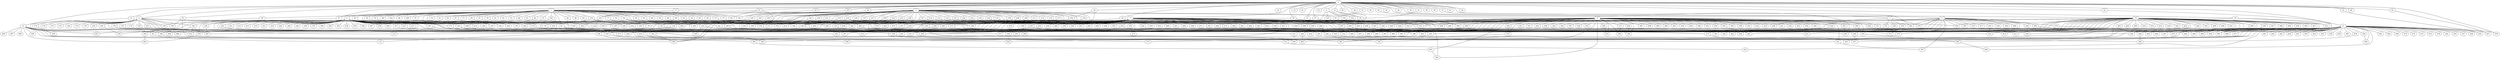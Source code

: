 
graph graphname {
    0 -- 1
0 -- 2
0 -- 3
0 -- 4
0 -- 5
0 -- 6
0 -- 7
0 -- 8
0 -- 9
0 -- 10
0 -- 11
0 -- 12
0 -- 13
0 -- 14
0 -- 15
0 -- 16
0 -- 17
0 -- 18
0 -- 19
0 -- 20
0 -- 21
0 -- 22
0 -- 23
0 -- 24
0 -- 25
0 -- 26
0 -- 27
0 -- 28
0 -- 29
0 -- 30
0 -- 31
0 -- 32
0 -- 33
0 -- 34
0 -- 35
0 -- 36
0 -- 37
0 -- 38
0 -- 39
0 -- 40
0 -- 41
0 -- 42
0 -- 43
0 -- 44
0 -- 45
0 -- 46
0 -- 47
0 -- 48
0 -- 49
0 -- 478
1 -- 50
1 -- 51
1 -- 52
1 -- 53
1 -- 54
1 -- 55
1 -- 56
1 -- 57
1 -- 58
1 -- 59
1 -- 60
1 -- 61
1 -- 62
1 -- 63
1 -- 64
1 -- 65
1 -- 66
1 -- 67
1 -- 68
1 -- 69
1 -- 70
1 -- 71
1 -- 72
1 -- 73
1 -- 74
1 -- 75
1 -- 76
1 -- 77
1 -- 78
1 -- 79
1 -- 80
1 -- 81
1 -- 82
1 -- 83
1 -- 84
1 -- 85
1 -- 86
1 -- 87
1 -- 88
1 -- 89
1 -- 90
1 -- 91
1 -- 92
1 -- 93
1 -- 94
1 -- 95
1 -- 96
1 -- 97
1 -- 98
1 -- 99
1 -- 100
1 -- 101
1 -- 102
1 -- 103
2 -- 128
2 -- 130
2 -- 131
2 -- 132
2 -- 133
2 -- 134
2 -- 129
2 -- 136
2 -- 137
2 -- 138
2 -- 139
2 -- 140
2 -- 141
2 -- 142
2 -- 143
2 -- 144
2 -- 145
2 -- 146
2 -- 147
2 -- 148
2 -- 135
2 -- 104
2 -- 105
2 -- 106
2 -- 107
2 -- 108
2 -- 109
2 -- 110
2 -- 111
2 -- 112
2 -- 113
2 -- 114
2 -- 115
2 -- 116
2 -- 117
2 -- 118
2 -- 119
2 -- 120
2 -- 121
2 -- 122
2 -- 123
2 -- 124
2 -- 125
2 -- 126
2 -- 127
2 -- 429
2 -- 395
2 -- 351
3 -- 149
3 -- 150
3 -- 151
3 -- 379
3 -- 450
4 -- 152
4 -- 154
4 -- 155
4 -- 153
5 -- 156
5 -- 157
5 -- 158
5 -- 159
5 -- 160
5 -- 161
5 -- 162
5 -- 163
5 -- 164
5 -- 165
5 -- 166
5 -- 167
5 -- 168
5 -- 169
5 -- 170
5 -- 171
5 -- 172
5 -- 173
5 -- 174
5 -- 175
5 -- 176
5 -- 177
5 -- 178
5 -- 449
5 -- 486
6 -- 179
6 -- 180
6 -- 181
6 -- 182
6 -- 183
6 -- 184
6 -- 185
6 -- 186
6 -- 187
6 -- 188
6 -- 189
6 -- 190
6 -- 191
6 -- 192
6 -- 193
6 -- 194
6 -- 195
6 -- 196
6 -- 197
6 -- 198
6 -- 199
6 -- 200
6 -- 201
6 -- 202
6 -- 203
6 -- 204
6 -- 205
6 -- 206
6 -- 207
6 -- 208
6 -- 209
6 -- 210
6 -- 211
6 -- 212
6 -- 213
6 -- 214
6 -- 215
6 -- 216
6 -- 217
6 -- 218
6 -- 219
6 -- 220
6 -- 221
6 -- 222
6 -- 223
6 -- 224
6 -- 225
6 -- 226
6 -- 227
6 -- 59
7 -- 256
7 -- 258
7 -- 259
7 -- 260
7 -- 261
7 -- 262
7 -- 257
7 -- 264
7 -- 265
7 -- 266
7 -- 267
7 -- 268
7 -- 269
7 -- 270
7 -- 271
7 -- 272
7 -- 273
7 -- 274
7 -- 275
7 -- 276
7 -- 277
7 -- 278
7 -- 279
7 -- 280
7 -- 281
7 -- 282
7 -- 283
7 -- 284
7 -- 285
7 -- 286
7 -- 263
7 -- 228
7 -- 229
7 -- 230
7 -- 231
7 -- 232
7 -- 233
7 -- 234
7 -- 235
7 -- 236
7 -- 237
7 -- 238
7 -- 239
7 -- 240
7 -- 241
7 -- 242
7 -- 243
7 -- 244
7 -- 245
7 -- 246
7 -- 247
7 -- 248
7 -- 249
7 -- 250
7 -- 251
7 -- 252
7 -- 253
7 -- 254
7 -- 255
7 -- 375
7 -- 79
8 -- 287
8 -- 288
8 -- 289
8 -- 290
8 -- 291
8 -- 292
8 -- 293
8 -- 294
8 -- 295
8 -- 296
8 -- 297
8 -- 298
8 -- 299
8 -- 300
8 -- 301
8 -- 302
8 -- 303
8 -- 304
8 -- 305
8 -- 306
8 -- 307
8 -- 308
8 -- 309
8 -- 310
8 -- 311
8 -- 312
8 -- 313
8 -- 314
8 -- 315
8 -- 316
8 -- 317
8 -- 318
8 -- 319
8 -- 320
8 -- 321
8 -- 322
8 -- 323
8 -- 324
8 -- 325
8 -- 326
8 -- 327
8 -- 328
8 -- 329
8 -- 330
8 -- 331
8 -- 332
8 -- 333
8 -- 334
8 -- 335
8 -- 336
8 -- 337
8 -- 338
8 -- 339
8 -- 340
8 -- 341
8 -- 342
8 -- 343
8 -- 344
8 -- 345
8 -- 346
8 -- 347
8 -- 348
8 -- 349
8 -- 350
8 -- 351
8 -- 352
8 -- 353
8 -- 228
8 -- 286
8 -- 171
9 -- 354
9 -- 355
9 -- 356
9 -- 357
9 -- 358
9 -- 359
9 -- 360
9 -- 361
9 -- 362
9 -- 363
9 -- 364
9 -- 365
9 -- 366
9 -- 367
9 -- 368
9 -- 369
9 -- 370
9 -- 371
9 -- 372
9 -- 373
9 -- 374
9 -- 375
9 -- 376
9 -- 377
9 -- 378
9 -- 379
9 -- 380
9 -- 381
10 -- 384
10 -- 386
10 -- 387
10 -- 388
10 -- 389
10 -- 390
10 -- 385
10 -- 392
10 -- 393
10 -- 394
10 -- 395
10 -- 396
10 -- 397
10 -- 398
10 -- 399
10 -- 400
10 -- 401
10 -- 402
10 -- 403
10 -- 404
10 -- 405
10 -- 406
10 -- 407
10 -- 408
10 -- 409
10 -- 410
10 -- 411
10 -- 412
10 -- 413
10 -- 414
10 -- 415
10 -- 416
10 -- 417
10 -- 418
10 -- 419
10 -- 420
10 -- 421
10 -- 422
10 -- 423
10 -- 424
10 -- 425
10 -- 426
10 -- 391
10 -- 428
10 -- 429
10 -- 430
10 -- 431
10 -- 427
10 -- 382
10 -- 383
10 -- 131
10 -- 188
11 -- 432
11 -- 433
11 -- 434
11 -- 435
11 -- 436
11 -- 437
11 -- 438
11 -- 439
11 -- 440
11 -- 441
11 -- 442
11 -- 443
11 -- 444
11 -- 445
11 -- 446
11 -- 447
11 -- 448
11 -- 449
11 -- 450
11 -- 451
11 -- 452
11 -- 453
11 -- 454
11 -- 455
11 -- 456
11 -- 457
11 -- 458
11 -- 459
11 -- 460
11 -- 461
11 -- 462
11 -- 463
11 -- 464
11 -- 465
11 -- 466
11 -- 467
11 -- 468
11 -- 469
11 -- 470
11 -- 471
11 -- 472
11 -- 473
11 -- 474
11 -- 475
11 -- 476
11 -- 477
11 -- 478
11 -- 479
11 -- 480
11 -- 481
11 -- 482
11 -- 483
11 -- 484
11 -- 485
11 -- 486
12 -- 487
12 -- 488
12 -- 489
12 -- 490
12 -- 491
12 -- 492
12 -- 493
12 -- 494
12 -- 495
12 -- 496
12 -- 497
12 -- 498
12 -- 499
12 -- 65
13 -- 365
14 -- 56
14 -- 264
15 -- 159
15 -- 421
17 -- 142
18 -- 359
18 -- 471
18 -- 411
21 -- 351
21 -- 263
21 -- 182
22 -- 481
24 -- 62
24 -- 463
24 -- 185
25 -- 439
27 -- 87
29 -- 246
29 -- 104
31 -- 56
33 -- 426
33 -- 47
33 -- 66
35 -- 420
35 -- 165
37 -- 183
37 -- 365
40 -- 189
40 -- 368
42 -- 457
44 -- 395
45 -- 99
46 -- 145
47 -- 278
49 -- 193
50 -- 491
54 -- 246
54 -- 136
55 -- 259
58 -- 195
59 -- 268
60 -- 382
62 -- 302
63 -- 363
65 -- 137
67 -- 192
68 -- 350
68 -- 400
69 -- 160
73 -- 359
74 -- 369
74 -- 131
74 -- 392
75 -- 179
76 -- 232
76 -- 90
77 -- 189
77 -- 284
78 -- 222
79 -- 214
80 -- 450
81 -- 475
81 -- 330
82 -- 419
83 -- 362
85 -- 177
86 -- 299
87 -- 456
87 -- 342
88 -- 225
91 -- 155
92 -- 475
93 -- 462
94 -- 123
94 -- 372
95 -- 295
96 -- 313
97 -- 162
101 -- 264
101 -- 105
101 -- 168
102 -- 469
104 -- 384
106 -- 138
107 -- 393
110 -- 218
110 -- 279
110 -- 253
114 -- 336
114 -- 237
115 -- 313
116 -- 310
116 -- 348
117 -- 477
119 -- 188
121 -- 145
122 -- 187
122 -- 161
122 -- 224
123 -- 148
123 -- 353
123 -- 272
124 -- 159
124 -- 482
125 -- 268
126 -- 328
127 -- 188
128 -- 451
128 -- 138
129 -- 162
130 -- 445
131 -- 329
132 -- 307
132 -- 381
132 -- 334
132 -- 183
133 -- 399
134 -- 189
135 -- 262
135 -- 357
136 -- 243
138 -- 396
138 -- 186
139 -- 380
140 -- 496
142 -- 202
142 -- 216
143 -- 490
143 -- 465
146 -- 496
147 -- 270
150 -- 373
151 -- 370
153 -- 488
153 -- 185
154 -- 380
155 -- 383
158 -- 409
160 -- 278
160 -- 166
160 -- 421
163 -- 406
166 -- 285
167 -- 416
168 -- 483
168 -- 224
169 -- 194
170 -- 358
170 -- 371
172 -- 387
173 -- 493
177 -- 357
179 -- 275
180 -- 454
181 -- 218
182 -- 373
182 -- 450
186 -- 346
191 -- 315
191 -- 407
199 -- 492
201 -- 465
210 -- 386
217 -- 248
218 -- 485
220 -- 487
224 -- 412
225 -- 375
227 -- 251
229 -- 361
229 -- 268
232 -- 346
233 -- 275
233 -- 262
235 -- 273
237 -- 251
238 -- 302
244 -- 312
247 -- 414
249 -- 266
256 -- 467
257 -- 398
258 -- 262
262 -- 339
263 -- 483
267 -- 479
274 -- 350
278 -- 492
285 -- 297
292 -- 417
294 -- 330
297 -- 342
300 -- 333
301 -- 395
302 -- 485
306 -- 314
307 -- 337
308 -- 335
311 -- 484
317 -- 338
320 -- 487
324 -- 375
329 -- 341
333 -- 384
334 -- 469
335 -- 398
337 -- 469
341 -- 354
343 -- 482
350 -- 420
355 -- 419
358 -- 384
361 -- 475
363 -- 408
364 -- 429
366 -- 390
370 -- 499
374 -- 444
375 -- 425
390 -- 489
393 -- 449
393 -- 480
397 -- 481
397 -- 454
398 -- 448
402 -- 426
412 -- 433
427 -- 468
434 -- 489
436 -- 440
445 -- 477
465 -- 496

}
